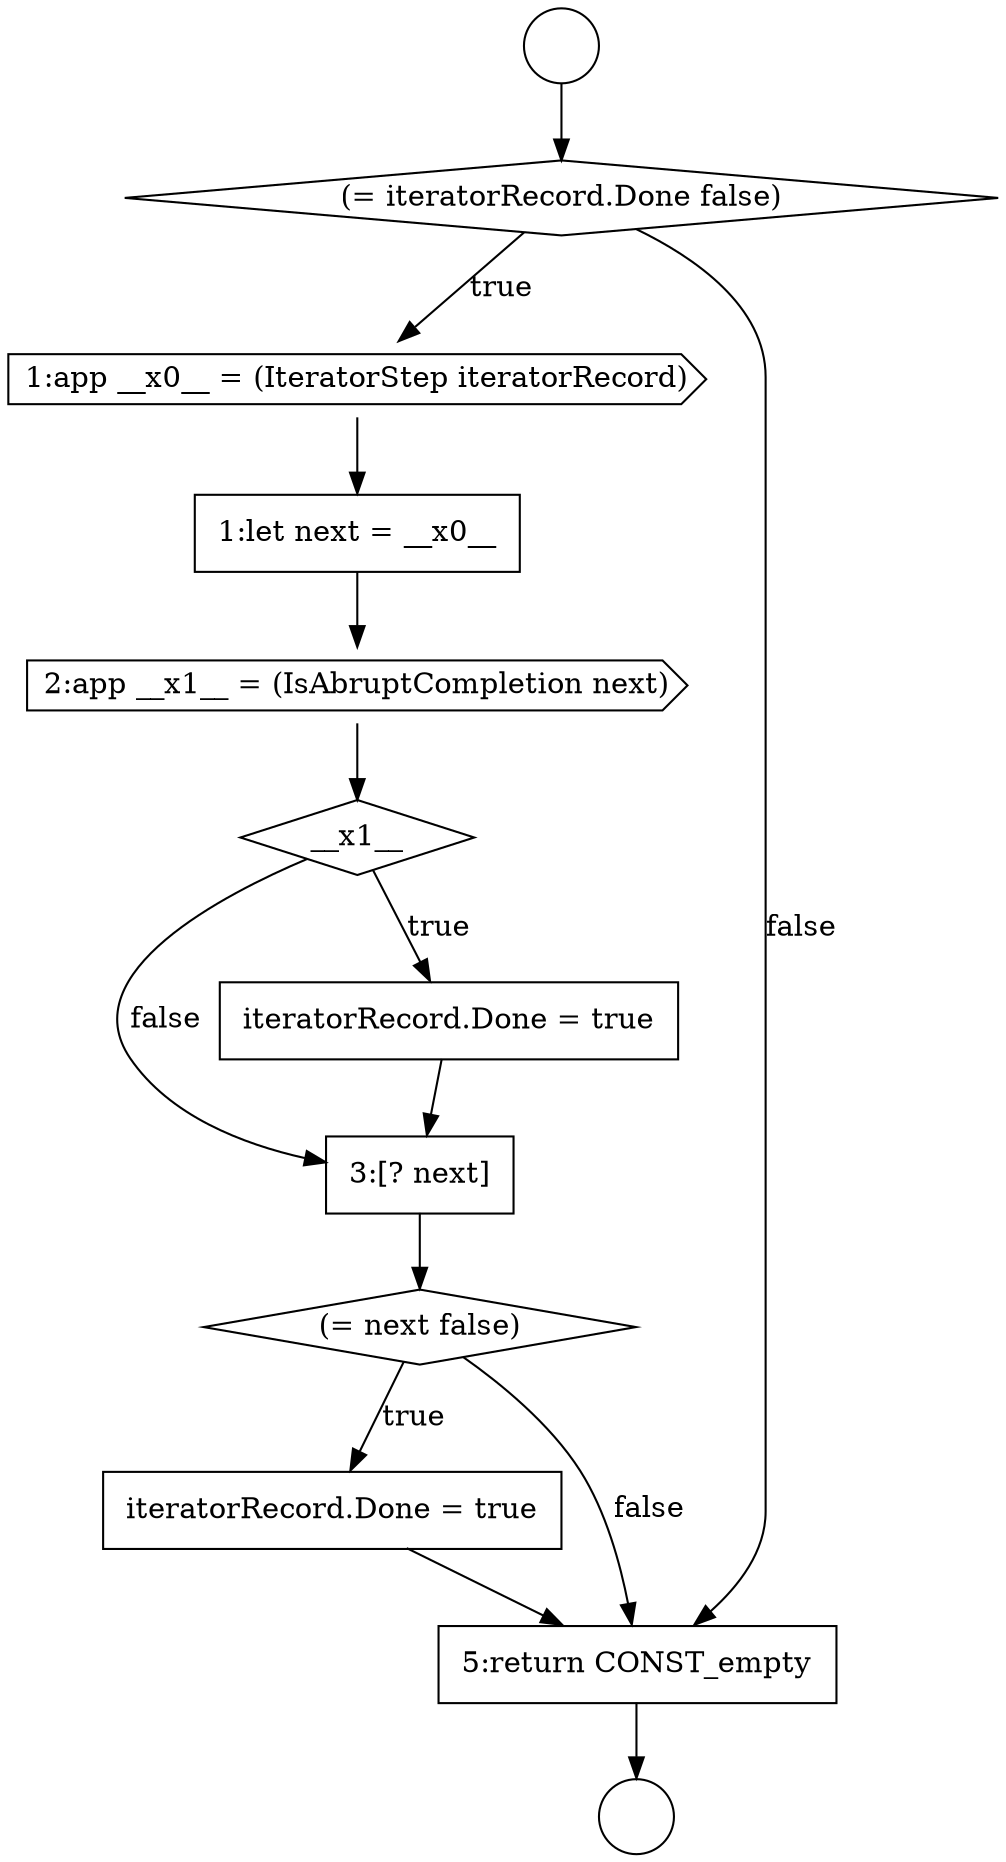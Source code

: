 digraph {
  node5918 [shape=cds, label=<<font color="black">1:app __x0__ = (IteratorStep iteratorRecord)</font>> color="black" fillcolor="white" style=filled]
  node5921 [shape=diamond, label=<<font color="black">__x1__</font>> color="black" fillcolor="white" style=filled]
  node5925 [shape=none, margin=0, label=<<font color="black">
    <table border="0" cellborder="1" cellspacing="0" cellpadding="10">
      <tr><td align="left">iteratorRecord.Done = true</td></tr>
    </table>
  </font>> color="black" fillcolor="white" style=filled]
  node5924 [shape=diamond, label=<<font color="black">(= next false)</font>> color="black" fillcolor="white" style=filled]
  node5919 [shape=none, margin=0, label=<<font color="black">
    <table border="0" cellborder="1" cellspacing="0" cellpadding="10">
      <tr><td align="left">1:let next = __x0__</td></tr>
    </table>
  </font>> color="black" fillcolor="white" style=filled]
  node5915 [shape=circle label=" " color="black" fillcolor="white" style=filled]
  node5923 [shape=none, margin=0, label=<<font color="black">
    <table border="0" cellborder="1" cellspacing="0" cellpadding="10">
      <tr><td align="left">3:[? next]</td></tr>
    </table>
  </font>> color="black" fillcolor="white" style=filled]
  node5920 [shape=cds, label=<<font color="black">2:app __x1__ = (IsAbruptCompletion next)</font>> color="black" fillcolor="white" style=filled]
  node5916 [shape=circle label=" " color="black" fillcolor="white" style=filled]
  node5917 [shape=diamond, label=<<font color="black">(= iteratorRecord.Done false)</font>> color="black" fillcolor="white" style=filled]
  node5922 [shape=none, margin=0, label=<<font color="black">
    <table border="0" cellborder="1" cellspacing="0" cellpadding="10">
      <tr><td align="left">iteratorRecord.Done = true</td></tr>
    </table>
  </font>> color="black" fillcolor="white" style=filled]
  node5926 [shape=none, margin=0, label=<<font color="black">
    <table border="0" cellborder="1" cellspacing="0" cellpadding="10">
      <tr><td align="left">5:return CONST_empty</td></tr>
    </table>
  </font>> color="black" fillcolor="white" style=filled]
  node5924 -> node5925 [label=<<font color="black">true</font>> color="black"]
  node5924 -> node5926 [label=<<font color="black">false</font>> color="black"]
  node5918 -> node5919 [ color="black"]
  node5926 -> node5916 [ color="black"]
  node5917 -> node5918 [label=<<font color="black">true</font>> color="black"]
  node5917 -> node5926 [label=<<font color="black">false</font>> color="black"]
  node5919 -> node5920 [ color="black"]
  node5922 -> node5923 [ color="black"]
  node5923 -> node5924 [ color="black"]
  node5925 -> node5926 [ color="black"]
  node5915 -> node5917 [ color="black"]
  node5920 -> node5921 [ color="black"]
  node5921 -> node5922 [label=<<font color="black">true</font>> color="black"]
  node5921 -> node5923 [label=<<font color="black">false</font>> color="black"]
}
